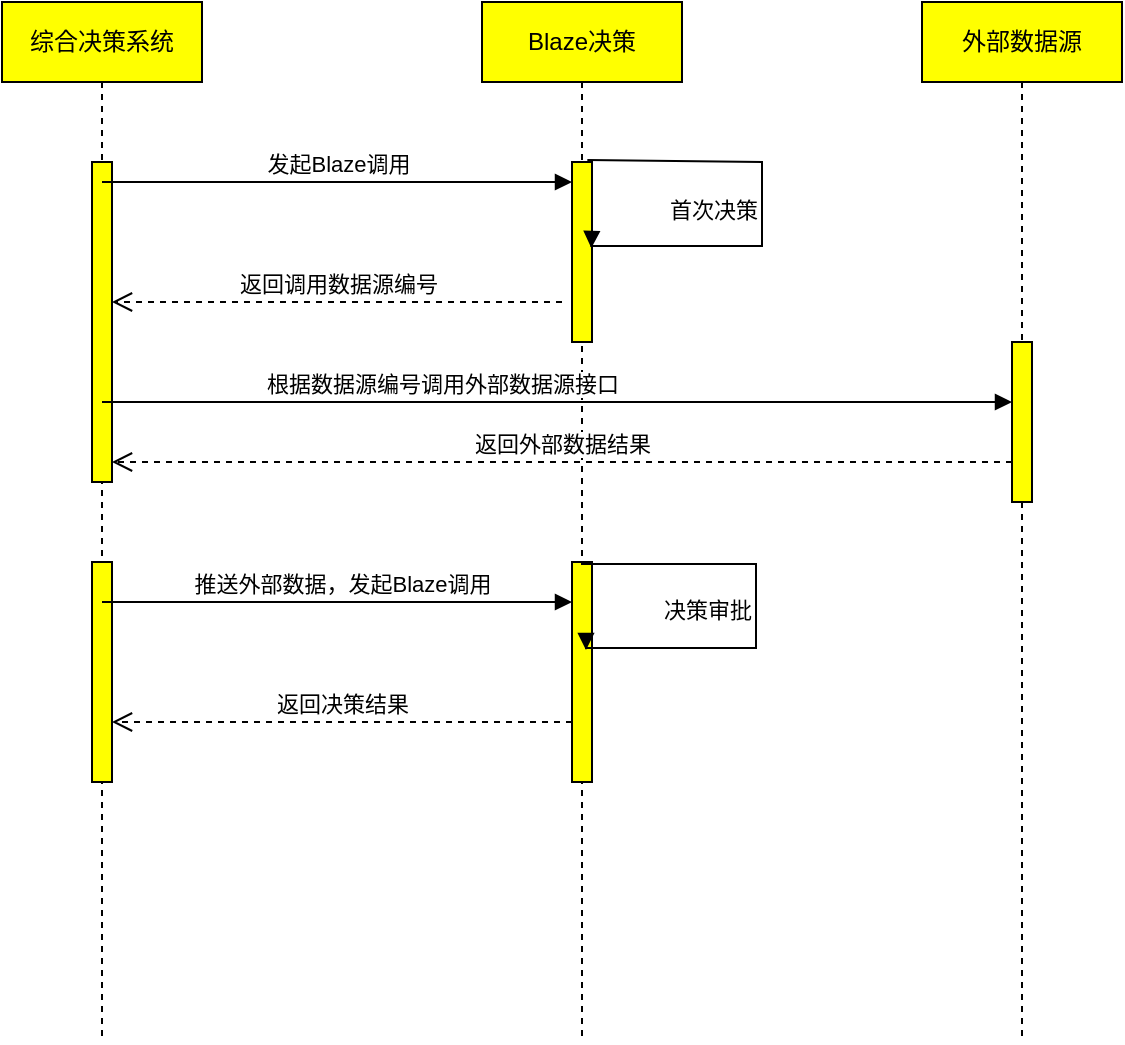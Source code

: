<mxfile version="12.5.5" type="github">
  <diagram id="vGNdvMIG6XR12b-L_Hd-" name="Page-1">
    <mxGraphModel dx="1385" dy="-448" grid="1" gridSize="10" guides="1" tooltips="1" connect="1" arrows="1" fold="1" page="1" pageScale="1" pageWidth="827" pageHeight="1169" math="0" shadow="0">
      <root>
        <mxCell id="0"/>
        <mxCell id="1" parent="0"/>
        <mxCell id="MvAWmu5Y9yvNlw0LaaIL-2" value="综合决策系统" style="shape=umlLifeline;perimeter=lifelinePerimeter;whiteSpace=wrap;html=1;container=1;collapsible=0;recursiveResize=0;outlineConnect=0;fillColor=#FFFF00;" parent="1" vertex="1">
          <mxGeometry x="100" y="1240" width="100" height="520" as="geometry"/>
        </mxCell>
        <mxCell id="MvAWmu5Y9yvNlw0LaaIL-18" value="" style="html=1;points=[];perimeter=orthogonalPerimeter;fillColor=#FFFF00;" parent="MvAWmu5Y9yvNlw0LaaIL-2" vertex="1">
          <mxGeometry x="45" y="80" width="10" height="160" as="geometry"/>
        </mxCell>
        <mxCell id="MvAWmu5Y9yvNlw0LaaIL-22" value="发起Blaze调用" style="html=1;verticalAlign=bottom;endArrow=block;fillColor=#FFFFFF;" parent="MvAWmu5Y9yvNlw0LaaIL-2" edge="1">
          <mxGeometry width="80" relative="1" as="geometry">
            <mxPoint x="50" y="90" as="sourcePoint"/>
            <mxPoint x="285" y="90" as="targetPoint"/>
          </mxGeometry>
        </mxCell>
        <mxCell id="MvAWmu5Y9yvNlw0LaaIL-36" value="" style="html=1;points=[];perimeter=orthogonalPerimeter;fillColor=#FFFF00;" parent="MvAWmu5Y9yvNlw0LaaIL-2" vertex="1">
          <mxGeometry x="45" y="280" width="10" height="110" as="geometry"/>
        </mxCell>
        <mxCell id="MvAWmu5Y9yvNlw0LaaIL-8" value="Blaze决策" style="shape=umlLifeline;perimeter=lifelinePerimeter;whiteSpace=wrap;html=1;container=1;collapsible=0;recursiveResize=0;outlineConnect=0;fillColor=#FFFF00;" parent="1" vertex="1">
          <mxGeometry x="340" y="1240" width="100" height="520" as="geometry"/>
        </mxCell>
        <mxCell id="MvAWmu5Y9yvNlw0LaaIL-23" value="" style="html=1;points=[];perimeter=orthogonalPerimeter;fillColor=#FFFF00;" parent="MvAWmu5Y9yvNlw0LaaIL-8" vertex="1">
          <mxGeometry x="45" y="80" width="10" height="90" as="geometry"/>
        </mxCell>
        <mxCell id="MvAWmu5Y9yvNlw0LaaIL-30" value="首次决策" style="edgeStyle=orthogonalEdgeStyle;html=1;align=left;spacingLeft=2;endArrow=block;rounded=0;exitX=0.767;exitY=-0.011;exitDx=0;exitDy=0;exitPerimeter=0;entryX=0.967;entryY=0.478;entryDx=0;entryDy=0;entryPerimeter=0;fillColor=#FFFFFF;" parent="MvAWmu5Y9yvNlw0LaaIL-8" source="MvAWmu5Y9yvNlw0LaaIL-23" target="MvAWmu5Y9yvNlw0LaaIL-23" edge="1">
          <mxGeometry x="0.029" y="-50" relative="1" as="geometry">
            <mxPoint x="60" y="80" as="sourcePoint"/>
            <Array as="points">
              <mxPoint x="53" y="80"/>
              <mxPoint x="140" y="80"/>
              <mxPoint x="140" y="122"/>
            </Array>
            <mxPoint x="80" y="122" as="targetPoint"/>
            <mxPoint as="offset"/>
          </mxGeometry>
        </mxCell>
        <mxCell id="MvAWmu5Y9yvNlw0LaaIL-37" value="" style="html=1;points=[];perimeter=orthogonalPerimeter;fillColor=#FFFF00;" parent="MvAWmu5Y9yvNlw0LaaIL-8" vertex="1">
          <mxGeometry x="45" y="280" width="10" height="110" as="geometry"/>
        </mxCell>
        <mxCell id="MvAWmu5Y9yvNlw0LaaIL-9" value="外部数据源" style="shape=umlLifeline;perimeter=lifelinePerimeter;whiteSpace=wrap;html=1;container=1;collapsible=0;recursiveResize=0;outlineConnect=0;fillColor=#FFFF00;" parent="1" vertex="1">
          <mxGeometry x="560" y="1240" width="100" height="520" as="geometry"/>
        </mxCell>
        <mxCell id="MvAWmu5Y9yvNlw0LaaIL-33" value="" style="html=1;points=[];perimeter=orthogonalPerimeter;fillColor=#FFFF00;" parent="MvAWmu5Y9yvNlw0LaaIL-9" vertex="1">
          <mxGeometry x="45" y="170" width="10" height="80" as="geometry"/>
        </mxCell>
        <mxCell id="MvAWmu5Y9yvNlw0LaaIL-32" value="返回调用数据源编号" style="html=1;verticalAlign=bottom;endArrow=open;dashed=1;endSize=8;fillColor=#FFFFFF;" parent="1" target="MvAWmu5Y9yvNlw0LaaIL-18" edge="1">
          <mxGeometry relative="1" as="geometry">
            <mxPoint x="380" y="1390" as="sourcePoint"/>
            <mxPoint x="160" y="1390" as="targetPoint"/>
          </mxGeometry>
        </mxCell>
        <mxCell id="MvAWmu5Y9yvNlw0LaaIL-34" value="根据数据源编号调用外部数据源接口" style="html=1;verticalAlign=bottom;endArrow=block;fillColor=#FFFFFF;" parent="1" target="MvAWmu5Y9yvNlw0LaaIL-33" edge="1">
          <mxGeometry x="-0.253" width="80" relative="1" as="geometry">
            <mxPoint x="150" y="1440" as="sourcePoint"/>
            <mxPoint x="375" y="1440" as="targetPoint"/>
            <mxPoint as="offset"/>
          </mxGeometry>
        </mxCell>
        <mxCell id="MvAWmu5Y9yvNlw0LaaIL-35" value="返回外部数据结果" style="html=1;verticalAlign=bottom;endArrow=open;dashed=1;endSize=8;fillColor=#FFFFFF;" parent="1" target="MvAWmu5Y9yvNlw0LaaIL-18" edge="1">
          <mxGeometry relative="1" as="geometry">
            <mxPoint x="605" y="1470" as="sourcePoint"/>
            <mxPoint x="380" y="1470" as="targetPoint"/>
          </mxGeometry>
        </mxCell>
        <mxCell id="MvAWmu5Y9yvNlw0LaaIL-38" value="推送外部数据，发起Blaze调用" style="html=1;verticalAlign=bottom;endArrow=block;fillColor=#FFFFFF;" parent="1" edge="1">
          <mxGeometry x="0.021" width="80" relative="1" as="geometry">
            <mxPoint x="150" y="1540" as="sourcePoint"/>
            <mxPoint x="385" y="1540" as="targetPoint"/>
            <mxPoint as="offset"/>
          </mxGeometry>
        </mxCell>
        <mxCell id="MvAWmu5Y9yvNlw0LaaIL-39" value="决策审批" style="edgeStyle=orthogonalEdgeStyle;html=1;align=left;spacingLeft=2;endArrow=block;rounded=0;exitX=0.767;exitY=-0.011;exitDx=0;exitDy=0;exitPerimeter=0;entryX=0.967;entryY=0.478;entryDx=0;entryDy=0;entryPerimeter=0;fillColor=#FFFFFF;" parent="1" edge="1">
          <mxGeometry x="0.029" y="-50" relative="1" as="geometry">
            <mxPoint x="390" y="1520" as="sourcePoint"/>
            <Array as="points">
              <mxPoint x="390" y="1521"/>
              <mxPoint x="477" y="1521"/>
              <mxPoint x="477" y="1563"/>
            </Array>
            <mxPoint x="392" y="1564" as="targetPoint"/>
            <mxPoint as="offset"/>
          </mxGeometry>
        </mxCell>
        <mxCell id="MvAWmu5Y9yvNlw0LaaIL-40" value="返回决策结果" style="html=1;verticalAlign=bottom;endArrow=open;dashed=1;endSize=8;fillColor=#FFFFFF;" parent="1" target="MvAWmu5Y9yvNlw0LaaIL-36" edge="1">
          <mxGeometry relative="1" as="geometry">
            <mxPoint x="385" y="1600" as="sourcePoint"/>
            <mxPoint x="160" y="1600" as="targetPoint"/>
          </mxGeometry>
        </mxCell>
      </root>
    </mxGraphModel>
  </diagram>
</mxfile>
